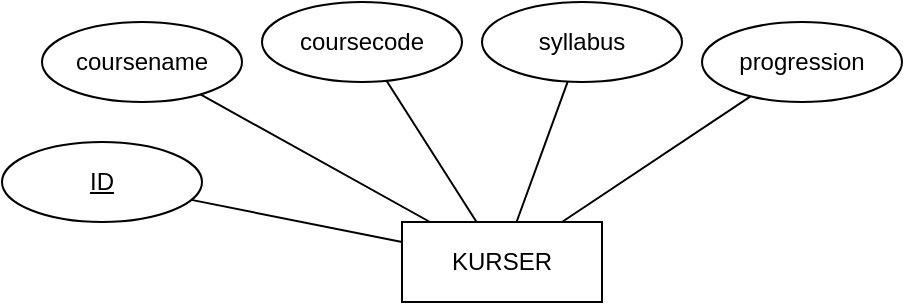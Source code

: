 <mxfile>
    <diagram id="tCQc_hlrKZMs6GW6F8IM" name="Page-1">
        <mxGraphModel dx="1078" dy="562" grid="1" gridSize="10" guides="1" tooltips="1" connect="1" arrows="1" fold="1" page="1" pageScale="1" pageWidth="5000" pageHeight="5000" math="0" shadow="0">
            <root>
                <mxCell id="0"/>
                <mxCell id="1" parent="0"/>
                <mxCell id="2" value="KURSER" style="whiteSpace=wrap;html=1;align=center;" vertex="1" parent="1">
                    <mxGeometry x="650" y="270" width="100" height="40" as="geometry"/>
                </mxCell>
                <mxCell id="4" style="edgeStyle=none;html=1;endArrow=none;endFill=0;" edge="1" parent="1" source="3" target="2">
                    <mxGeometry relative="1" as="geometry"/>
                </mxCell>
                <mxCell id="3" value="coursename" style="ellipse;whiteSpace=wrap;html=1;align=center;" vertex="1" parent="1">
                    <mxGeometry x="470" y="170" width="100" height="40" as="geometry"/>
                </mxCell>
                <mxCell id="8" style="edgeStyle=none;html=1;endArrow=none;endFill=0;" edge="1" parent="1" source="5" target="2">
                    <mxGeometry relative="1" as="geometry"/>
                </mxCell>
                <mxCell id="5" value="coursecode" style="ellipse;whiteSpace=wrap;html=1;align=center;" vertex="1" parent="1">
                    <mxGeometry x="580" y="160" width="100" height="40" as="geometry"/>
                </mxCell>
                <mxCell id="9" style="edgeStyle=none;html=1;endArrow=none;endFill=0;" edge="1" parent="1" source="6" target="2">
                    <mxGeometry relative="1" as="geometry"/>
                </mxCell>
                <mxCell id="6" value="syllabus" style="ellipse;whiteSpace=wrap;html=1;align=center;" vertex="1" parent="1">
                    <mxGeometry x="690" y="160" width="100" height="40" as="geometry"/>
                </mxCell>
                <mxCell id="10" style="edgeStyle=none;html=1;endArrow=none;endFill=0;" edge="1" parent="1" source="7" target="2">
                    <mxGeometry relative="1" as="geometry"/>
                </mxCell>
                <mxCell id="7" value="progression" style="ellipse;whiteSpace=wrap;html=1;align=center;" vertex="1" parent="1">
                    <mxGeometry x="800" y="170" width="100" height="40" as="geometry"/>
                </mxCell>
                <mxCell id="12" style="edgeStyle=none;html=1;endArrow=none;endFill=0;" edge="1" parent="1" source="11" target="2">
                    <mxGeometry relative="1" as="geometry"/>
                </mxCell>
                <mxCell id="11" value="&lt;u&gt;ID&lt;/u&gt;" style="ellipse;whiteSpace=wrap;html=1;align=center;" vertex="1" parent="1">
                    <mxGeometry x="450" y="230" width="100" height="40" as="geometry"/>
                </mxCell>
            </root>
        </mxGraphModel>
    </diagram>
</mxfile>
